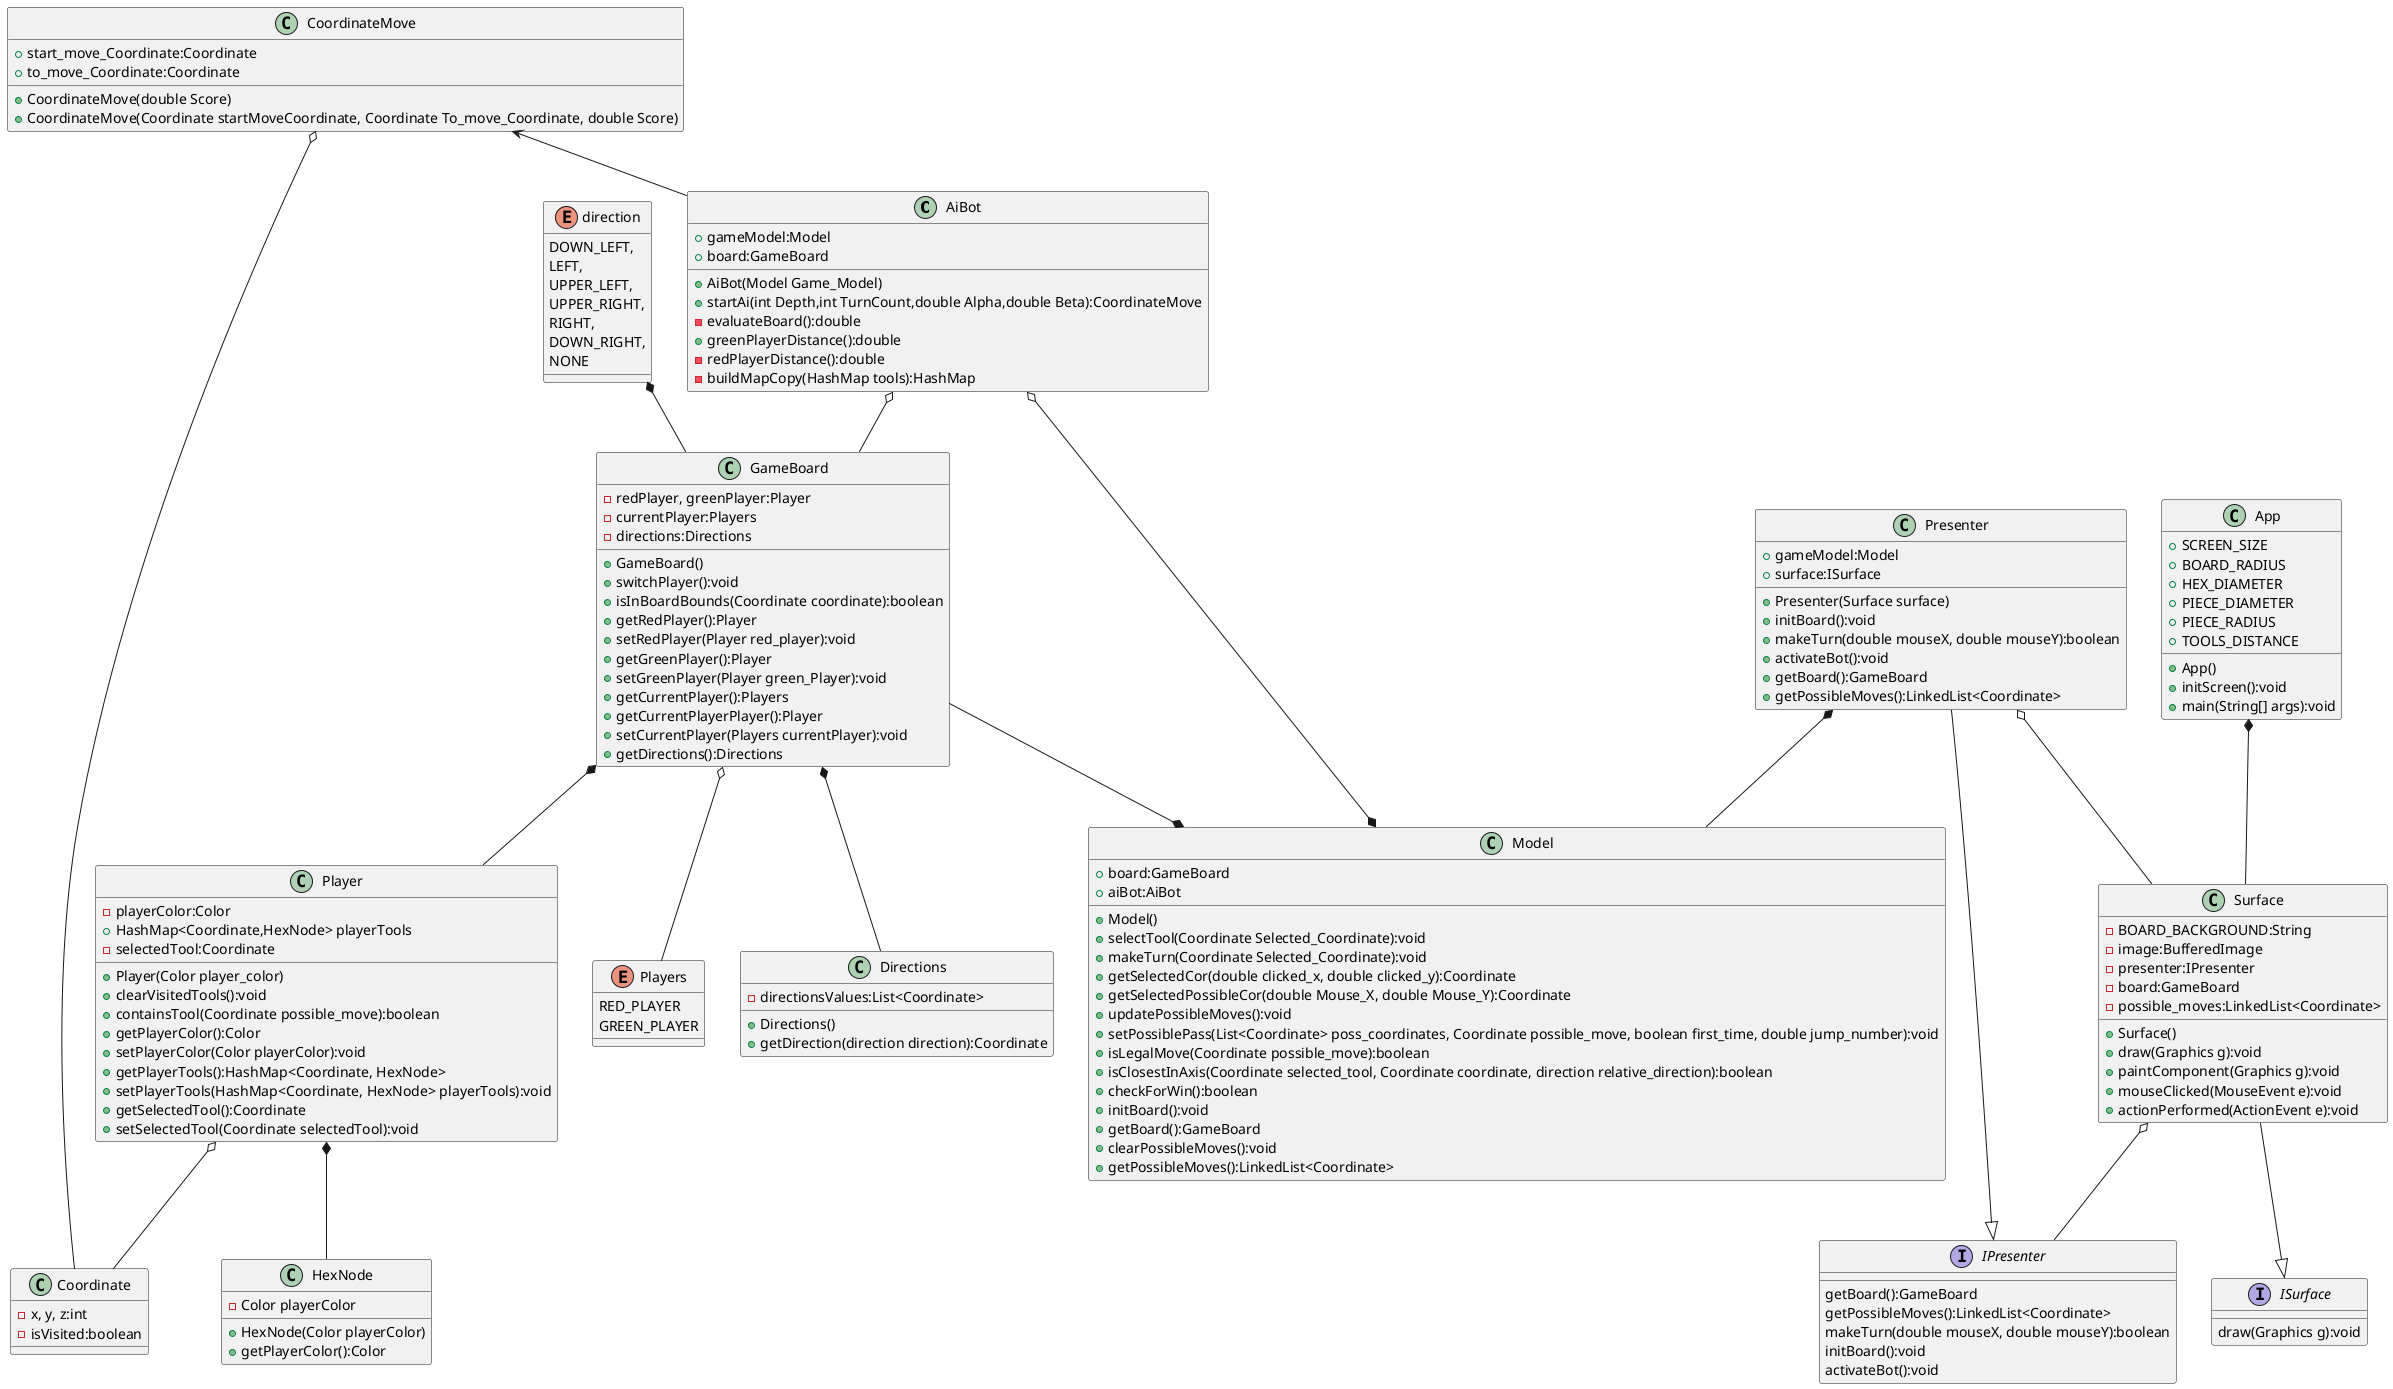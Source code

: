 @startuml
'https://plantuml.com/class-diagram

class AiBot{
+gameModel:Model
+board:GameBoard
+AiBot(Model Game_Model)
+startAi(int Depth,int TurnCount,double Alpha,double Beta):CoordinateMove
-evaluateBoard():double
+greenPlayerDistance():double
-redPlayerDistance():double
-buildMapCopy(HashMap tools):HashMap
}
class Model{
+board:GameBoard
+aiBot:AiBot
+Model()
+selectTool(Coordinate Selected_Coordinate):void
+makeTurn(Coordinate Selected_Coordinate):void
+getSelectedCor(double clicked_x, double clicked_y):Coordinate
+getSelectedPossibleCor(double Mouse_X, double Mouse_Y):Coordinate
+updatePossibleMoves():void
+setPossiblePass(List<Coordinate> poss_coordinates, Coordinate possible_move, boolean first_time, double jump_number):void
+isLegalMove(Coordinate possible_move):boolean
+isClosestInAxis(Coordinate selected_tool, Coordinate coordinate, direction relative_direction):boolean
+checkForWin():boolean
+initBoard():void
+getBoard():GameBoard
+clearPossibleMoves():void
+getPossibleMoves():LinkedList<Coordinate>
}
class GameBoard{
-redPlayer, greenPlayer:Player
-currentPlayer:Players
-directions:Directions
+GameBoard()
+switchPlayer():void
+isInBoardBounds(Coordinate coordinate):boolean
+getRedPlayer():Player
+setRedPlayer(Player red_player):void
+getGreenPlayer():Player
+setGreenPlayer(Player green_Player):void
+getCurrentPlayer():Players
+getCurrentPlayerPlayer():Player
+setCurrentPlayer(Players currentPlayer):void
+getDirections():Directions
}
class Player{
-playerColor:Color
+HashMap<Coordinate,HexNode> playerTools
-selectedTool:Coordinate
+Player(Color player_color)
+clearVisitedTools():void
+containsTool(Coordinate possible_move):boolean
+getPlayerColor():Color
+setPlayerColor(Color playerColor):void
+getPlayerTools():HashMap<Coordinate, HexNode>
+setPlayerTools(HashMap<Coordinate, HexNode> playerTools):void
+getSelectedTool():Coordinate
+setSelectedTool(Coordinate selectedTool):void
}
enum Players
{
 RED_PLAYER
 GREEN_PLAYER
}
class Directions{
-directionsValues:List<Coordinate>
+Directions()
+getDirection(direction direction):Coordinate
}
class Coordinate{
-x, y, z:int
-isVisited:boolean
}
class HexNode{
-Color playerColor
+HexNode(Color playerColor)
+getPlayerColor():Color
}
class Presenter{
+gameModel:Model
+surface:ISurface
+Presenter(Surface surface)
+initBoard():void
+makeTurn(double mouseX, double mouseY):boolean
+activateBot():void
+getBoard():GameBoard
+getPossibleMoves():LinkedList<Coordinate>
}
class Surface{
-BOARD_BACKGROUND:String
-image:BufferedImage
-presenter:IPresenter
-board:GameBoard
-possible_moves:LinkedList<Coordinate>
+Surface()
+draw(Graphics g):void
+paintComponent(Graphics g):void
+mouseClicked(MouseEvent e):void
+actionPerformed(ActionEvent e):void
}
interface IPresenter
{
getBoard():GameBoard
getPossibleMoves():LinkedList<Coordinate>
makeTurn(double mouseX, double mouseY):boolean
initBoard():void
activateBot():void
}
interface ISurface
{
 draw(Graphics g):void
}
class CoordinateMove
{
+start_move_Coordinate:Coordinate
+to_move_Coordinate:Coordinate
+CoordinateMove(double Score)
+CoordinateMove(Coordinate startMoveCoordinate, Coordinate To_move_Coordinate, double Score)
}
class App
{
+SCREEN_SIZE
+BOARD_RADIUS
+HEX_DIAMETER
+PIECE_DIAMETER
+PIECE_RADIUS
+TOOLS_DISTANCE
+App()
+initScreen():void
+main(String[] args):void
}
enum direction {
  DOWN_LEFT,
  LEFT,
  UPPER_LEFT,
  UPPER_RIGHT,
  RIGHT,
  DOWN_RIGHT,
  NONE
}
'Connections
App *-- Surface
direction *-- GameBoard
AiBot o--* Model
AiBot o-- GameBoard
GameBoard --* Model
GameBoard *-- Player
GameBoard o-- Players
GameBoard *-- Directions
Player o-- Coordinate
Player *-- HexNode
Presenter *-- Model
Presenter --|> IPresenter
Presenter o-- Surface
Surface o-- IPresenter
Surface --|> ISurface
CoordinateMove o-- Coordinate
CoordinateMove <-- AiBot
@enduml